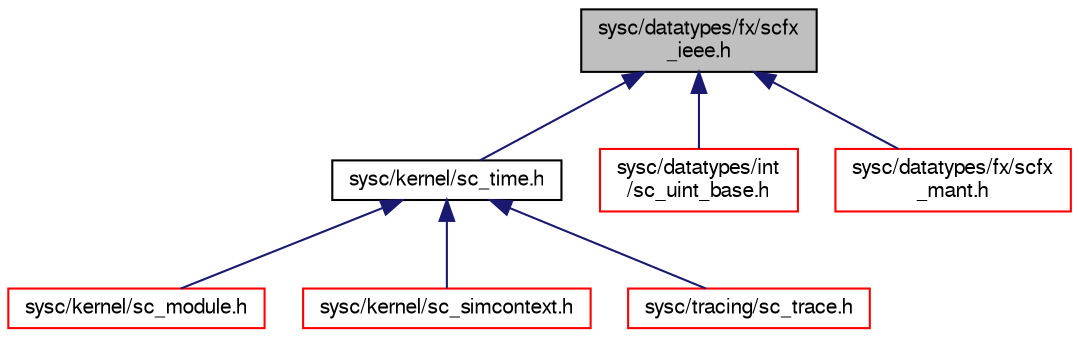 digraph "sysc/datatypes/fx/scfx_ieee.h"
{
  edge [fontname="FreeSans",fontsize="10",labelfontname="FreeSans",labelfontsize="10"];
  node [fontname="FreeSans",fontsize="10",shape=record];
  Node25 [label="sysc/datatypes/fx/scfx\l_ieee.h",height=0.2,width=0.4,color="black", fillcolor="grey75", style="filled", fontcolor="black"];
  Node25 -> Node26 [dir="back",color="midnightblue",fontsize="10",style="solid",fontname="FreeSans"];
  Node26 [label="sysc/kernel/sc_time.h",height=0.2,width=0.4,color="black", fillcolor="white", style="filled",URL="$a00329.html"];
  Node26 -> Node27 [dir="back",color="midnightblue",fontsize="10",style="solid",fontname="FreeSans"];
  Node27 [label="sysc/kernel/sc_module.h",height=0.2,width=0.4,color="red", fillcolor="white", style="filled",URL="$a00269.html"];
  Node26 -> Node62 [dir="back",color="midnightblue",fontsize="10",style="solid",fontname="FreeSans"];
  Node62 [label="sysc/kernel/sc_simcontext.h",height=0.2,width=0.4,color="red", fillcolor="white", style="filled",URL="$a00311.html"];
  Node26 -> Node101 [dir="back",color="midnightblue",fontsize="10",style="solid",fontname="FreeSans"];
  Node101 [label="sysc/tracing/sc_trace.h",height=0.2,width=0.4,color="red", fillcolor="white", style="filled",URL="$a00341.html"];
  Node25 -> Node90 [dir="back",color="midnightblue",fontsize="10",style="solid",fontname="FreeSans"];
  Node90 [label="sysc/datatypes/int\l/sc_uint_base.h",height=0.2,width=0.4,color="red", fillcolor="white", style="filled",URL="$a00209.html"];
  Node25 -> Node95 [dir="back",color="midnightblue",fontsize="10",style="solid",fontname="FreeSans"];
  Node95 [label="sysc/datatypes/fx/scfx\l_mant.h",height=0.2,width=0.4,color="red", fillcolor="white", style="filled",URL="$a00155.html"];
}
